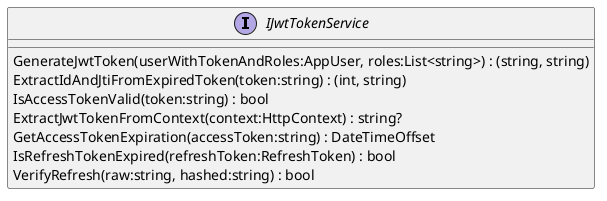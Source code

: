 @startuml
interface IJwtTokenService {
    GenerateJwtToken(userWithTokenAndRoles:AppUser, roles:List<string>) : (string, string)
    ExtractIdAndJtiFromExpiredToken(token:string) : (int, string)
    IsAccessTokenValid(token:string) : bool
    ExtractJwtTokenFromContext(context:HttpContext) : string?
    GetAccessTokenExpiration(accessToken:string) : DateTimeOffset
    IsRefreshTokenExpired(refreshToken:RefreshToken) : bool
    VerifyRefresh(raw:string, hashed:string) : bool
}
@enduml
